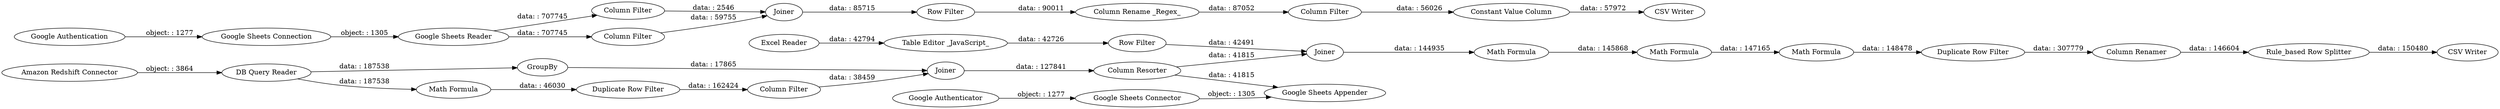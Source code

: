 digraph {
	"1295892607774745977_62" [label="Column Resorter"]
	"1295892607774745977_63" [label=Joiner]
	"1295892607774745977_73" [label="Math Formula"]
	"1295892607774745977_67" [label="Google Sheets Appender"]
	"1295892607774745977_4" [label="Google Sheets Reader"]
	"1295892607774745977_61" [label=Joiner]
	"1295892607774745977_65" [label="Row Filter"]
	"1295892607774745977_70" [label="Math Formula"]
	"1295892607774745977_75" [label="CSV Writer"]
	"1295892607774745977_10" [label="Column Filter"]
	"1295892607774745977_2" [label="Google Sheets Connection"]
	"1295892607774745977_12" [label="CSV Writer"]
	"1295892607774745977_72" [label="Rule_based Row Splitter"]
	"1295892607774745977_74" [label="Math Formula"]
	"1295892607774745977_9" [label="Column Rename _Regex_"]
	"1295892607774745977_76" [label="Math Formula"]
	"1295892607774745977_11" [label="Constant Value Column"]
	"1295892607774745977_66" [label="Duplicate Row Filter"]
	"1295892607774745977_8" [label="Row Filter"]
	"1295892607774745977_71" [label="Column Renamer"]
	"1295892607774745977_58" [label=GroupBy]
	"1295892607774745977_1" [label="Google Authentication"]
	"1295892607774745977_7" [label=Joiner]
	"1295892607774745977_59" [label="Duplicate Row Filter"]
	"1295892607774745977_69" [label="Google Authenticator"]
	"1295892607774745977_14" [label="Amazon Redshift Connector"]
	"1295892607774745977_64" [label="Table Editor _JavaScript_"]
	"1295892607774745977_6" [label="Column Filter"]
	"1295892607774745977_68" [label="Google Sheets Connector"]
	"1295892607774745977_13" [label="Excel Reader"]
	"1295892607774745977_5" [label="Column Filter"]
	"1295892607774745977_16" [label="DB Query Reader"]
	"1295892607774745977_60" [label="Column Filter"]
	"1295892607774745977_60" -> "1295892607774745977_61" [label="data: : 38459"]
	"1295892607774745977_58" -> "1295892607774745977_61" [label="data: : 17865"]
	"1295892607774745977_9" -> "1295892607774745977_10" [label="data: : 87052"]
	"1295892607774745977_62" -> "1295892607774745977_67" [label="data: : 41815"]
	"1295892607774745977_7" -> "1295892607774745977_8" [label="data: : 85715"]
	"1295892607774745977_5" -> "1295892607774745977_7" [label="data: : 59755"]
	"1295892607774745977_59" -> "1295892607774745977_60" [label="data: : 162424"]
	"1295892607774745977_69" -> "1295892607774745977_68" [label="object: : 1277"]
	"1295892607774745977_63" -> "1295892607774745977_73" [label="data: : 144935"]
	"1295892607774745977_70" -> "1295892607774745977_59" [label="data: : 46030"]
	"1295892607774745977_71" -> "1295892607774745977_72" [label="data: : 146604"]
	"1295892607774745977_72" -> "1295892607774745977_75" [label="data: : 150480"]
	"1295892607774745977_1" -> "1295892607774745977_2" [label="object: : 1277"]
	"1295892607774745977_13" -> "1295892607774745977_64" [label="data: : 42794"]
	"1295892607774745977_61" -> "1295892607774745977_62" [label="data: : 127841"]
	"1295892607774745977_68" -> "1295892607774745977_67" [label="object: : 1305"]
	"1295892607774745977_76" -> "1295892607774745977_66" [label="data: : 148478"]
	"1295892607774745977_6" -> "1295892607774745977_7" [label="data: : 2546"]
	"1295892607774745977_66" -> "1295892607774745977_71" [label="data: : 307779"]
	"1295892607774745977_2" -> "1295892607774745977_4" [label="object: : 1305"]
	"1295892607774745977_74" -> "1295892607774745977_76" [label="data: : 147165"]
	"1295892607774745977_16" -> "1295892607774745977_58" [label="data: : 187538"]
	"1295892607774745977_4" -> "1295892607774745977_6" [label="data: : 707745"]
	"1295892607774745977_16" -> "1295892607774745977_70" [label="data: : 187538"]
	"1295892607774745977_73" -> "1295892607774745977_74" [label="data: : 145868"]
	"1295892607774745977_14" -> "1295892607774745977_16" [label="object: : 3864"]
	"1295892607774745977_4" -> "1295892607774745977_5" [label="data: : 707745"]
	"1295892607774745977_65" -> "1295892607774745977_63" [label="data: : 42491"]
	"1295892607774745977_8" -> "1295892607774745977_9" [label="data: : 90011"]
	"1295892607774745977_11" -> "1295892607774745977_12" [label="data: : 57972"]
	"1295892607774745977_64" -> "1295892607774745977_65" [label="data: : 42726"]
	"1295892607774745977_10" -> "1295892607774745977_11" [label="data: : 56026"]
	"1295892607774745977_62" -> "1295892607774745977_63" [label="data: : 41815"]
	rankdir=LR
}
